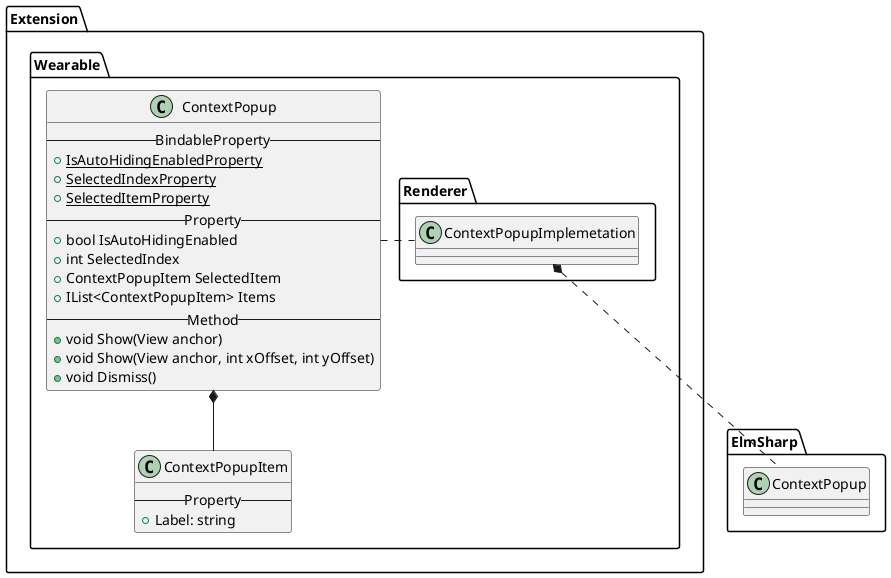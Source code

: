 @startuml ContextPopup.png

package "Extension.Wearable" {

    class ContextPopup {
        --BindableProperty--
        {static} +IsAutoHidingEnabledProperty
        {static} +SelectedIndexProperty
        {static} +SelectedItemProperty
        --Property--
        +bool IsAutoHidingEnabled
        +int SelectedIndex
        +ContextPopupItem SelectedItem
        +IList<ContextPopupItem> Items
        --Method--
        +void Show(View anchor)
        +void Show(View anchor, int xOffset, int yOffset)
        +void Dismiss()
    }

    class ContextPopupItem {
        --Property--
        +Label: string
    }

    ContextPopup *-- ContextPopupItem
}

package "Extension.Wearable.Renderer" {
    class ContextPopupImplemetation
    ContextPopupImplemetation .l. ContextPopup
}

package "ElmSharp" {
    class ContextPopup
}

ContextPopupImplemetation *.. ElmSharp.ContextPopup
@enduml

@startuml Index.png

package "Xamarin.Forms" {
    class View
}


package "Extension.Wearable" {
   class Index {
        --BindableProperty--
        {static} +IsAutoHidingEnabledProperty
        {static} +SelectedIndexProperty
        {static} +SelectedItemProperty
        {static} +DisplayStyleProperty
        --Property--
        +bool IsAutoHidingEnabled
        +int SelectedIndex
        +IndexItem SelectedItem
        +IndexDisplayStyle DisplayStyle
        +IList<IndexItem> Items
    }

    class IndexItem {
        --Property--
        +Label: string
    }

    enum IndexDisplayStyle {
      Thumnail,
      Circle
    }

    Index --|> View
    Index *-- IndexItem
    Index *-d- IndexDisplayStyle
}


package "Extension.Wearable.Renderer" { 
    class IndexRenderer
    IndexRenderer .l. Index
}

package "ElmSharp" {
    class Index
    class IndexItem
}

IndexRenderer *.. ElmSharp.Index
IndexRenderer *.. ElmSharp.IndexItem
@enduml

@startuml Check.png

package "Xamarin.Forms" {
    class Switch{
        --BindableProperty--
        {static} +IsToggledProperty
        --Property--
        +bool IsToggled
        --Event--
        +Toggled
    }
}

package "Extension.Wearable" {
   class Check {
        --BindableProperty--
        {static} +DisplayStyleProperty
        --Property--
        +IndexDisplayStyle DisplayStyle
    }

    enum CheckDisplayStyle {
      Default,
      Onoff,
      Small,
      Popup
    }

    Check *-d- CheckDisplayStyle
    Check --|> Switch
}



package "Extension.Wearable.Renderer" { 
    class CheckRenderer
    CheckRenderer .l. Check
}

package "ElmSharp" {
    class Check
}

CheckRenderer *.. ElmSharp.Check
@enduml